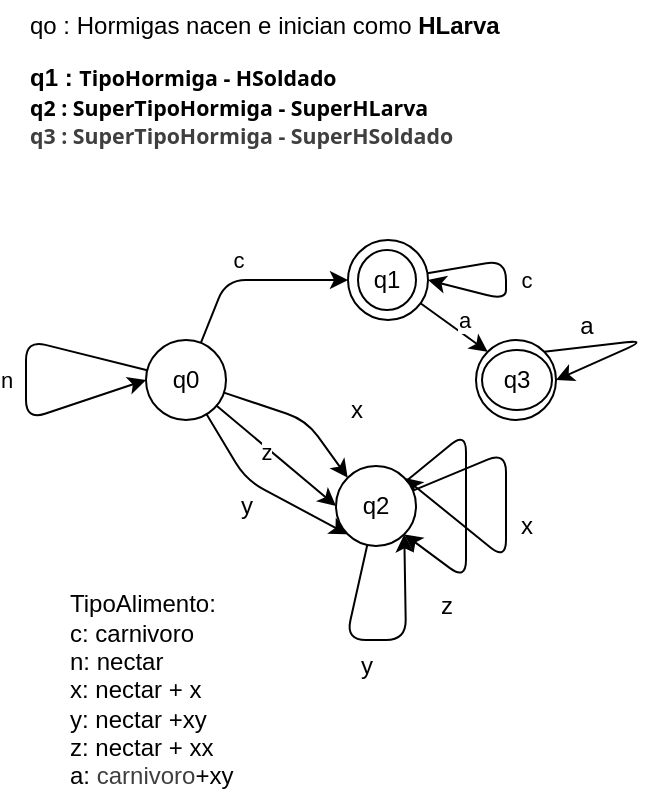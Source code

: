 <mxfile>
    <diagram id="MOBbgS18npB_N8Sw2Sf2" name="Page-1">
        <mxGraphModel dx="530" dy="607" grid="1" gridSize="10" guides="1" tooltips="1" connect="1" arrows="1" fold="1" page="1" pageScale="1" pageWidth="850" pageHeight="1100" math="0" shadow="0">
            <root>
                <mxCell id="0"/>
                <mxCell id="1" parent="0"/>
                <mxCell id="5" style="edgeStyle=none;html=1;entryX=0;entryY=0.5;entryDx=0;entryDy=0;" edge="1" parent="1" source="2" target="4">
                    <mxGeometry relative="1" as="geometry">
                        <Array as="points">
                            <mxPoint x="120" y="170"/>
                        </Array>
                    </mxGeometry>
                </mxCell>
                <mxCell id="7" value="c" style="edgeLabel;html=1;align=center;verticalAlign=middle;resizable=0;points=[];" vertex="1" connectable="0" parent="5">
                    <mxGeometry x="-0.045" y="-1" relative="1" as="geometry">
                        <mxPoint x="-6" y="-11" as="offset"/>
                    </mxGeometry>
                </mxCell>
                <mxCell id="11" value="n" style="edgeStyle=none;html=1;entryX=0;entryY=0.5;entryDx=0;entryDy=0;elbow=vertical;" edge="1" parent="1" source="2" target="2">
                    <mxGeometry x="-0.005" y="-10" relative="1" as="geometry">
                        <mxPoint x="10" y="190" as="targetPoint"/>
                        <Array as="points">
                            <mxPoint x="20" y="240"/>
                        </Array>
                        <mxPoint as="offset"/>
                    </mxGeometry>
                </mxCell>
                <mxCell id="13" style="edgeStyle=none;html=1;entryX=0;entryY=0;entryDx=0;entryDy=0;" edge="1" parent="1" source="2" target="12">
                    <mxGeometry relative="1" as="geometry">
                        <Array as="points">
                            <mxPoint x="160" y="240"/>
                        </Array>
                    </mxGeometry>
                </mxCell>
                <mxCell id="14" style="edgeStyle=none;html=1;entryX=0;entryY=0.5;entryDx=0;entryDy=0;" edge="1" parent="1" source="2" target="12">
                    <mxGeometry relative="1" as="geometry"/>
                </mxCell>
                <mxCell id="17" value="z" style="edgeLabel;html=1;align=center;verticalAlign=middle;resizable=0;points=[];" vertex="1" connectable="0" parent="14">
                    <mxGeometry x="-0.138" y="-2" relative="1" as="geometry">
                        <mxPoint as="offset"/>
                    </mxGeometry>
                </mxCell>
                <mxCell id="15" style="edgeStyle=none;html=1;entryX=0;entryY=1;entryDx=0;entryDy=0;" edge="1" parent="1" source="2" target="12">
                    <mxGeometry relative="1" as="geometry">
                        <mxPoint x="160" y="280" as="targetPoint"/>
                        <Array as="points">
                            <mxPoint x="130" y="270"/>
                        </Array>
                    </mxGeometry>
                </mxCell>
                <mxCell id="2" value="q0" style="ellipse;whiteSpace=wrap;html=1;" vertex="1" parent="1">
                    <mxGeometry x="80" y="200" width="40" height="40" as="geometry"/>
                </mxCell>
                <mxCell id="3" value="qo : H&lt;span style=&quot;text-indent: -18pt; background-color: transparent; font-size: 9pt;&quot; lang=&quot;ES-EC&quot;&gt;ormigas nacen e inician como &lt;b&gt;HLarva&lt;/b&gt;&lt;/span&gt;&lt;p style=&quot;margin-bottom:0cm;mso-add-space:auto;&lt;br/&gt;text-indent:-18.0pt;mso-list:l0 level1 lfo1&quot; class=&quot;MsoListParagraph&quot;&gt;&lt;span style=&quot;font-size:9.0pt;&lt;br/&gt;mso-fareast-font-family:&amp;quot;Microsoft JhengHei UI&amp;quot;&quot; lang=&quot;ES-EC&quot;&gt;&lt;/span&gt;&lt;/p&gt;&lt;div&gt;&lt;span style=&quot;text-indent: -18pt; background-color: transparent; font-size: 9pt;&quot; lang=&quot;ES-EC&quot;&gt;&lt;b&gt;q1 :&amp;nbsp;&lt;/b&gt;&lt;/span&gt;&lt;b style=&quot;background-color: transparent;&quot;&gt;&lt;span style=&quot;font-size:8.0pt;line-height:&lt;br/&gt;150%;font-family:&amp;quot;Segoe UI&amp;quot;,sans-serif;mso-fareast-font-family:&amp;quot;Microsoft JhengHei UI&amp;quot;;&lt;br/&gt;color:#0D0D0D;mso-themecolor:text1;mso-themetint:242;mso-ansi-language:ES-EC;&lt;br/&gt;mso-fareast-language:EN-US;mso-bidi-language:AR-SA&quot; lang=&quot;ES-EC&quot;&gt;TipoHormiga - HSoldado&lt;/span&gt;&lt;/b&gt;&lt;/div&gt;&lt;div&gt;&lt;b style=&quot;background-color: transparent;&quot;&gt;&lt;span style=&quot;font-size:8.0pt;line-height:&lt;br/&gt;150%;font-family:&amp;quot;Segoe UI&amp;quot;,sans-serif;mso-fareast-font-family:&amp;quot;Microsoft JhengHei UI&amp;quot;;&lt;br/&gt;color:#0D0D0D;mso-themecolor:text1;mso-themetint:242;mso-ansi-language:ES-EC;&lt;br/&gt;mso-fareast-language:EN-US;mso-bidi-language:AR-SA&quot; lang=&quot;ES-EC&quot;&gt;q2 : SuperTipoHormiga - SuperHLarva&lt;/span&gt;&lt;/b&gt;&lt;/div&gt;&lt;div&gt;&lt;span style=&quot;color: rgb(63, 63, 63); font-family: &amp;quot;Segoe UI&amp;quot;, sans-serif; font-size: 10.667px; font-weight: 700; background-color: transparent;&quot;&gt;q3 : SuperTipoHormiga - SuperHSoldado&lt;/span&gt;&lt;/div&gt;" style="text;html=1;align=left;verticalAlign=middle;resizable=0;points=[];autosize=1;strokeColor=none;fillColor=none;" vertex="1" parent="1">
                    <mxGeometry x="20" y="30" width="260" height="80" as="geometry"/>
                </mxCell>
                <mxCell id="8" value="c" style="edgeStyle=none;html=1;entryX=1;entryY=0.5;entryDx=0;entryDy=0;elbow=horizontal;" edge="1" parent="1" source="4" target="4">
                    <mxGeometry x="-0.004" y="10" relative="1" as="geometry">
                        <mxPoint x="200" y="100" as="targetPoint"/>
                        <Array as="points">
                            <mxPoint x="260" y="170"/>
                        </Array>
                        <mxPoint as="offset"/>
                    </mxGeometry>
                </mxCell>
                <mxCell id="20" style="edgeStyle=none;html=1;entryX=0;entryY=0;entryDx=0;entryDy=0;" edge="1" parent="1" source="4" target="19">
                    <mxGeometry relative="1" as="geometry"/>
                </mxCell>
                <mxCell id="21" value="a" style="edgeLabel;html=1;align=center;verticalAlign=middle;resizable=0;points=[];" vertex="1" connectable="0" parent="20">
                    <mxGeometry x="-0.069" y="3" relative="1" as="geometry">
                        <mxPoint x="4" y="-1" as="offset"/>
                    </mxGeometry>
                </mxCell>
                <mxCell id="4" value="q1" style="ellipse;whiteSpace=wrap;html=1;" vertex="1" parent="1">
                    <mxGeometry x="181" y="150" width="40" height="40" as="geometry"/>
                </mxCell>
                <mxCell id="6" value="TipoAlimento:&lt;div&gt;c: carnivoro&lt;/div&gt;&lt;div&gt;n: nectar&lt;/div&gt;&lt;div&gt;x: nectar + x&lt;/div&gt;&lt;div&gt;y: nectar +xy&lt;/div&gt;&lt;div&gt;z: nectar + xx&lt;/div&gt;&lt;div&gt;a:&amp;nbsp;&lt;span style=&quot;color: rgb(63, 63, 63);&quot;&gt;carnivoro&lt;/span&gt;+xy&lt;/div&gt;" style="text;html=1;align=left;verticalAlign=middle;resizable=0;points=[];autosize=1;strokeColor=none;fillColor=none;" vertex="1" parent="1">
                    <mxGeometry x="40" y="320" width="110" height="110" as="geometry"/>
                </mxCell>
                <mxCell id="24" style="edgeStyle=none;html=1;entryX=1;entryY=1;entryDx=0;entryDy=0;" edge="1" parent="1" source="12" target="12">
                    <mxGeometry relative="1" as="geometry">
                        <mxPoint x="220" y="370" as="targetPoint"/>
                        <Array as="points">
                            <mxPoint x="180" y="350"/>
                        </Array>
                    </mxGeometry>
                </mxCell>
                <mxCell id="25" style="edgeStyle=none;html=1;entryX=1;entryY=1;entryDx=0;entryDy=0;" edge="1" parent="1" source="12" target="12">
                    <mxGeometry relative="1" as="geometry">
                        <mxPoint x="270" y="320" as="targetPoint"/>
                        <Array as="points">
                            <mxPoint x="240" y="320"/>
                        </Array>
                    </mxGeometry>
                </mxCell>
                <mxCell id="26" style="edgeStyle=none;html=1;entryX=1;entryY=0;entryDx=0;entryDy=0;" edge="1" parent="1" source="12" target="12">
                    <mxGeometry relative="1" as="geometry">
                        <mxPoint x="260" y="350" as="targetPoint"/>
                        <Array as="points">
                            <mxPoint x="260" y="310"/>
                        </Array>
                    </mxGeometry>
                </mxCell>
                <mxCell id="12" value="q2" style="ellipse;whiteSpace=wrap;html=1;" vertex="1" parent="1">
                    <mxGeometry x="175" y="263" width="40" height="40" as="geometry"/>
                </mxCell>
                <mxCell id="16" value="x" style="text;html=1;align=center;verticalAlign=middle;resizable=0;points=[];autosize=1;strokeColor=none;fillColor=none;" vertex="1" parent="1">
                    <mxGeometry x="170" y="220" width="30" height="30" as="geometry"/>
                </mxCell>
                <mxCell id="18" value="y" style="text;html=1;align=center;verticalAlign=middle;resizable=0;points=[];autosize=1;strokeColor=none;fillColor=none;" vertex="1" parent="1">
                    <mxGeometry x="115" y="268" width="30" height="30" as="geometry"/>
                </mxCell>
                <mxCell id="22" style="edgeStyle=none;html=1;exitX=1;exitY=0;exitDx=0;exitDy=0;entryX=1;entryY=0.5;entryDx=0;entryDy=0;elbow=vertical;" edge="1" parent="1" source="19" target="19">
                    <mxGeometry relative="1" as="geometry">
                        <mxPoint x="330" y="200" as="targetPoint"/>
                        <Array as="points">
                            <mxPoint x="330" y="200"/>
                        </Array>
                    </mxGeometry>
                </mxCell>
                <mxCell id="19" value="q3" style="ellipse;whiteSpace=wrap;html=1;" vertex="1" parent="1">
                    <mxGeometry x="245" y="200" width="40" height="40" as="geometry"/>
                </mxCell>
                <mxCell id="23" value="a" style="text;html=1;align=center;verticalAlign=middle;resizable=0;points=[];autosize=1;strokeColor=none;fillColor=none;" vertex="1" parent="1">
                    <mxGeometry x="285" y="178" width="30" height="30" as="geometry"/>
                </mxCell>
                <mxCell id="27" value="y" style="text;html=1;align=center;verticalAlign=middle;resizable=0;points=[];autosize=1;strokeColor=none;fillColor=none;" vertex="1" parent="1">
                    <mxGeometry x="175" y="348" width="30" height="30" as="geometry"/>
                </mxCell>
                <mxCell id="29" value="x" style="text;html=1;align=center;verticalAlign=middle;resizable=0;points=[];autosize=1;strokeColor=none;fillColor=none;" vertex="1" parent="1">
                    <mxGeometry x="255" y="278" width="30" height="30" as="geometry"/>
                </mxCell>
                <mxCell id="30" value="z" style="text;html=1;align=center;verticalAlign=middle;resizable=0;points=[];autosize=1;strokeColor=none;fillColor=none;" vertex="1" parent="1">
                    <mxGeometry x="215" y="318" width="30" height="30" as="geometry"/>
                </mxCell>
                <mxCell id="32" value="q3" style="ellipse;whiteSpace=wrap;html=1;" vertex="1" parent="1">
                    <mxGeometry x="248" y="205" width="35" height="30" as="geometry"/>
                </mxCell>
                <mxCell id="33" value="q1" style="ellipse;whiteSpace=wrap;html=1;" vertex="1" parent="1">
                    <mxGeometry x="186" y="155" width="29" height="30" as="geometry"/>
                </mxCell>
            </root>
        </mxGraphModel>
    </diagram>
</mxfile>